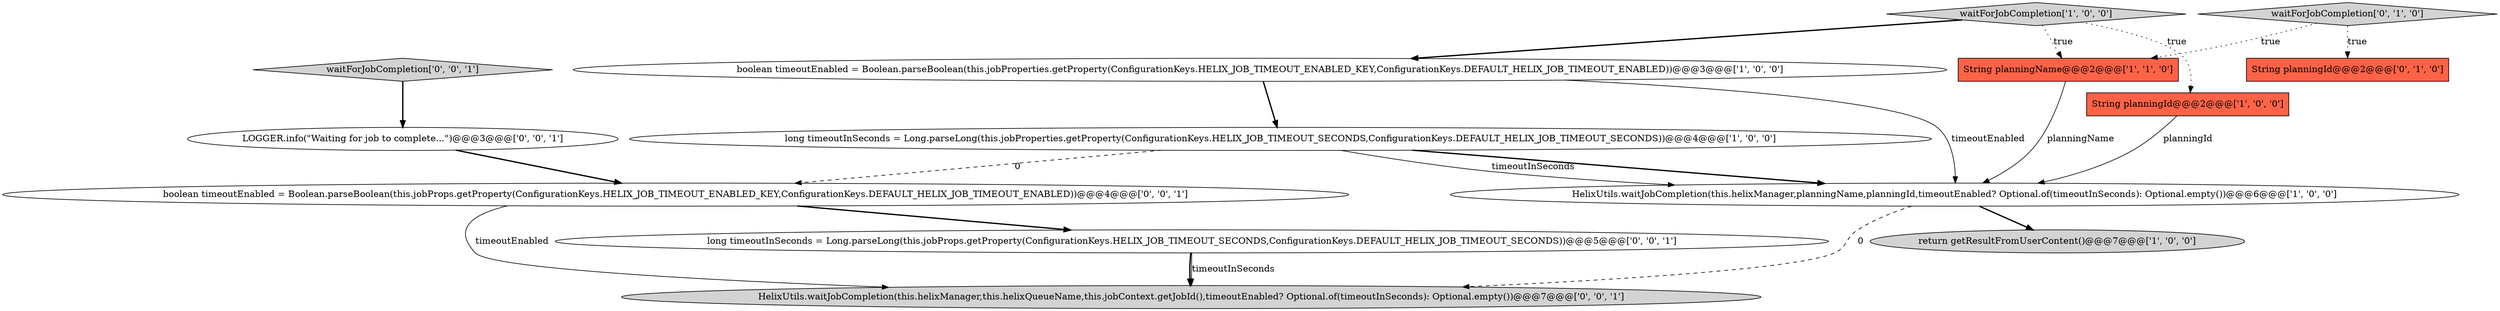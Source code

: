 digraph {
0 [style = filled, label = "String planningId@@@2@@@['1', '0', '0']", fillcolor = tomato, shape = box image = "AAA0AAABBB1BBB"];
4 [style = filled, label = "long timeoutInSeconds = Long.parseLong(this.jobProperties.getProperty(ConfigurationKeys.HELIX_JOB_TIMEOUT_SECONDS,ConfigurationKeys.DEFAULT_HELIX_JOB_TIMEOUT_SECONDS))@@@4@@@['1', '0', '0']", fillcolor = white, shape = ellipse image = "AAA0AAABBB1BBB"];
8 [style = filled, label = "String planningId@@@2@@@['0', '1', '0']", fillcolor = tomato, shape = box image = "AAA0AAABBB2BBB"];
2 [style = filled, label = "waitForJobCompletion['1', '0', '0']", fillcolor = lightgray, shape = diamond image = "AAA0AAABBB1BBB"];
10 [style = filled, label = "HelixUtils.waitJobCompletion(this.helixManager,this.helixQueueName,this.jobContext.getJobId(),timeoutEnabled? Optional.of(timeoutInSeconds): Optional.empty())@@@7@@@['0', '0', '1']", fillcolor = lightgray, shape = ellipse image = "AAA0AAABBB3BBB"];
11 [style = filled, label = "waitForJobCompletion['0', '0', '1']", fillcolor = lightgray, shape = diamond image = "AAA0AAABBB3BBB"];
13 [style = filled, label = "boolean timeoutEnabled = Boolean.parseBoolean(this.jobProps.getProperty(ConfigurationKeys.HELIX_JOB_TIMEOUT_ENABLED_KEY,ConfigurationKeys.DEFAULT_HELIX_JOB_TIMEOUT_ENABLED))@@@4@@@['0', '0', '1']", fillcolor = white, shape = ellipse image = "AAA0AAABBB3BBB"];
3 [style = filled, label = "String planningName@@@2@@@['1', '1', '0']", fillcolor = tomato, shape = box image = "AAA0AAABBB1BBB"];
9 [style = filled, label = "long timeoutInSeconds = Long.parseLong(this.jobProps.getProperty(ConfigurationKeys.HELIX_JOB_TIMEOUT_SECONDS,ConfigurationKeys.DEFAULT_HELIX_JOB_TIMEOUT_SECONDS))@@@5@@@['0', '0', '1']", fillcolor = white, shape = ellipse image = "AAA0AAABBB3BBB"];
6 [style = filled, label = "HelixUtils.waitJobCompletion(this.helixManager,planningName,planningId,timeoutEnabled? Optional.of(timeoutInSeconds): Optional.empty())@@@6@@@['1', '0', '0']", fillcolor = white, shape = ellipse image = "AAA0AAABBB1BBB"];
12 [style = filled, label = "LOGGER.info(\"Waiting for job to complete...\")@@@3@@@['0', '0', '1']", fillcolor = white, shape = ellipse image = "AAA0AAABBB3BBB"];
7 [style = filled, label = "waitForJobCompletion['0', '1', '0']", fillcolor = lightgray, shape = diamond image = "AAA0AAABBB2BBB"];
1 [style = filled, label = "boolean timeoutEnabled = Boolean.parseBoolean(this.jobProperties.getProperty(ConfigurationKeys.HELIX_JOB_TIMEOUT_ENABLED_KEY,ConfigurationKeys.DEFAULT_HELIX_JOB_TIMEOUT_ENABLED))@@@3@@@['1', '0', '0']", fillcolor = white, shape = ellipse image = "AAA0AAABBB1BBB"];
5 [style = filled, label = "return getResultFromUserContent()@@@7@@@['1', '0', '0']", fillcolor = lightgray, shape = ellipse image = "AAA0AAABBB1BBB"];
13->10 [style = solid, label="timeoutEnabled"];
12->13 [style = bold, label=""];
4->13 [style = dashed, label="0"];
9->10 [style = bold, label=""];
4->6 [style = bold, label=""];
13->9 [style = bold, label=""];
2->0 [style = dotted, label="true"];
2->3 [style = dotted, label="true"];
7->8 [style = dotted, label="true"];
6->10 [style = dashed, label="0"];
3->6 [style = solid, label="planningName"];
11->12 [style = bold, label=""];
7->3 [style = dotted, label="true"];
2->1 [style = bold, label=""];
6->5 [style = bold, label=""];
4->6 [style = solid, label="timeoutInSeconds"];
1->6 [style = solid, label="timeoutEnabled"];
1->4 [style = bold, label=""];
9->10 [style = solid, label="timeoutInSeconds"];
0->6 [style = solid, label="planningId"];
}
